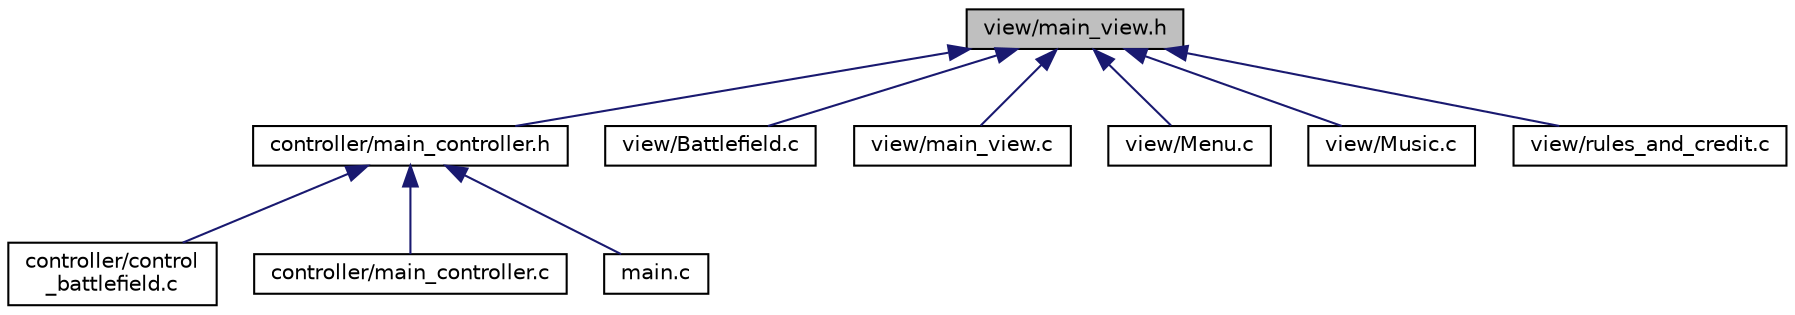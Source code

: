digraph "view/main_view.h"
{
 // LATEX_PDF_SIZE
  edge [fontname="Helvetica",fontsize="10",labelfontname="Helvetica",labelfontsize="10"];
  node [fontname="Helvetica",fontsize="10",shape=record];
  Node1 [label="view/main_view.h",height=0.2,width=0.4,color="black", fillcolor="grey75", style="filled", fontcolor="black",tooltip="Fichier principal de la vue."];
  Node1 -> Node2 [dir="back",color="midnightblue",fontsize="10",style="solid",fontname="Helvetica"];
  Node2 [label="controller/main_controller.h",height=0.2,width=0.4,color="black", fillcolor="white", style="filled",URL="$main__controller_8h.html",tooltip="Fichier principal du controller."];
  Node2 -> Node3 [dir="back",color="midnightblue",fontsize="10",style="solid",fontname="Helvetica"];
  Node3 [label="controller/control\l_battlefield.c",height=0.2,width=0.4,color="black", fillcolor="white", style="filled",URL="$control__battlefield_8c.html",tooltip="gestion du controller du champ de bataille."];
  Node2 -> Node4 [dir="back",color="midnightblue",fontsize="10",style="solid",fontname="Helvetica"];
  Node4 [label="controller/main_controller.c",height=0.2,width=0.4,color="black", fillcolor="white", style="filled",URL="$main__controller_8c.html",tooltip="Fichier principal du controller."];
  Node2 -> Node5 [dir="back",color="midnightblue",fontsize="10",style="solid",fontname="Helvetica"];
  Node5 [label="main.c",height=0.2,width=0.4,color="black", fillcolor="white", style="filled",URL="$main_8c.html",tooltip="Fichier principal du projet."];
  Node1 -> Node6 [dir="back",color="midnightblue",fontsize="10",style="solid",fontname="Helvetica"];
  Node6 [label="view/Battlefield.c",height=0.2,width=0.4,color="black", fillcolor="white", style="filled",URL="$_battlefield_8c.html",tooltip="Fichier Choix de carte et Champ de bataille."];
  Node1 -> Node7 [dir="back",color="midnightblue",fontsize="10",style="solid",fontname="Helvetica"];
  Node7 [label="view/main_view.c",height=0.2,width=0.4,color="black", fillcolor="white", style="filled",URL="$main__view_8c.html",tooltip="Fichier principal de la vue."];
  Node1 -> Node8 [dir="back",color="midnightblue",fontsize="10",style="solid",fontname="Helvetica"];
  Node8 [label="view/Menu.c",height=0.2,width=0.4,color="black", fillcolor="white", style="filled",URL="$_menu_8c.html",tooltip="Fichier Menu."];
  Node1 -> Node9 [dir="back",color="midnightblue",fontsize="10",style="solid",fontname="Helvetica"];
  Node9 [label="view/Music.c",height=0.2,width=0.4,color="black", fillcolor="white", style="filled",URL="$_music_8c.html",tooltip="Fichier Musique. Fichier qui gère la création et l'utilisation de la musique."];
  Node1 -> Node10 [dir="back",color="midnightblue",fontsize="10",style="solid",fontname="Helvetica"];
  Node10 [label="view/rules_and_credit.c",height=0.2,width=0.4,color="black", fillcolor="white", style="filled",URL="$rules__and__credit_8c.html",tooltip="Fichier Règles et Crédits."];
}

